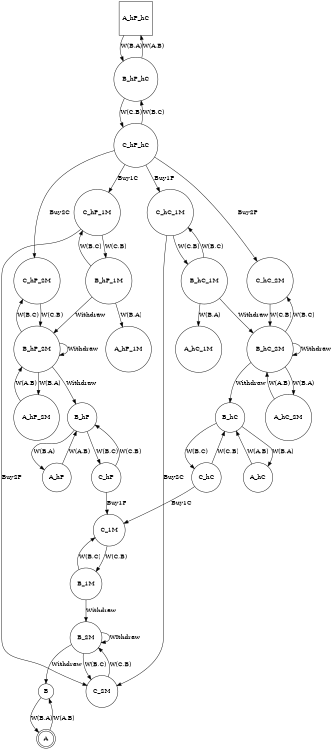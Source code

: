 digraph finite_state_machine {
    //rankdir=LR;
    size="8,5"
    node [shape = square] A_hP_hC;
    node [shape = doublecircle] A;
    node [shape = circle];
    
   
   
//Zero Level
//A_hP_hC

//First Level
    A_hP_hC -> B_hP_hC [ label = "W(B,A)" ];//B_hP_hC is level 1

//Second Level
    B_hP_hC -> C_hP_hC [ label = "W(C,B)" ];//C_hP_hC is level 2
    B_hP_hC -> A_hP_hC [ label = "W(A,B)" ];//A_hP_hC was level 0
    
//Third Level
    C_hP_hC -> B_hP_hC [ label = "W(B,C)" ];//B_hP_hC is level 3

//Fourth Level

    C_hP_hC -> C_hP_2M [ label = "Buy2C" ];//C_hP_2M is level 4
    C_hP_hC -> C_hP_1M [ label = "Buy1C" ];//C_hP_1M is level 4
    C_hP_hC -> C_hC_1M [ label = "Buy1P" ];//C_hC_1M is level 4 
    C_hP_hC -> C_hC_2M [ label = "Buy2P" ];//C_hP_2M is level 4

//Fifth Level

    B_hP_2M -> B_hP_2M [ label = "Withdraw"];
	B_hC_2M -> B_hC_2M [ label = "Withdraw"];
	B_hP_1M -> B_hP_2M [ label = "Withdraw"];
	B_hC_1M -> B_hC_2M [ label = "Withdraw"];

    C_hP_2M -> B_hP_2M [ label = "W(C,B)" ];
    B_hP_2M -> C_hP_2M [ label = "W(B,C)" ];

	B_hP_2M -> B_hP  [ label = "Withdraw" ];
	B_hP -> A_hP [ label = "W(B,A)" ];
	A_hP -> B_hP [ label = "W(A,B)" ];

	B_hP -> C_hP [ label = "W(B,C)" ];
	C_hP -> B_hP [ label = "W(C,B)" ];

	C_hP_1M -> C_2M [ label = "Buy2P" ];

	C_1M -> B_1M [ label = "W(C,B)" ];
	B_1M -> C_1M [ label = "W(B,C)" ];
	C_2M -> B_2M [ label = "W(C,B)" ];
	B_2M -> C_2M [ label = "W(B,C)" ];


	B_1M -> B_2M [ label = "Withdraw" ];
	B_2M -> B_2M [ label = "WIthdraw" ];
	
	B_2M -> B [ label = "Withdraw" ];


	C_hC_2M -> B_hC_2M [ label = "W(C,B)" ];
	B_hC_2M -> C_hC_2M [ label = "W(B,C)" ];

	B_hC_2M -> B_hC [ label = "Withdraw" ];

	C_hP_1M -> B_hP_1M [ label = "W(C,B)" ];
	B_hP_1M -> C_hP_1M [ label = "W(B,C)" ];


	C_hC_1M -> B_hC_1M [ label = "W(C,B)" ];
	B_hC_1M -> C_hC_1M [ label = "W(B,C)" ];

	B_hP_2M -> A_hP_2M [ label = "W(B,A)" ];
	A_hP_2M -> B_hP_2M [ label = "W(A,B)" ];

	B_hC_2M -> A_hC_2M [ label = "W(B,A)" ];
	A_hC_2M -> B_hC_2M [ label = "W(A,B)" ];

	B_hP_1M -> A_hP_1M [ label = "W(B,A)" ];
	B_hC_1M -> A_hC_1M [ label = "W(B,A)" ];
		
	B_hC -> C_hC [ label = "W(B,C)" ];
	C_hC -> B_hC [ label = "W(C,B)" ];

	C_hC_1M -> C_2M [ label = "Buy2C" ];
	C_hC -> C_1M [ label = "Buy1C" ];
	C_hP -> C_1M [ label = "Buy1P" ];

	B_hC -> A_hC [ label = "W(B,A)" ];
	A_hC -> B_hC [label = "W(A,B)" ];

	B -> A 	[ label = "W(B,A)"];
	A -> B [ label = "W(A,B)"];






}

